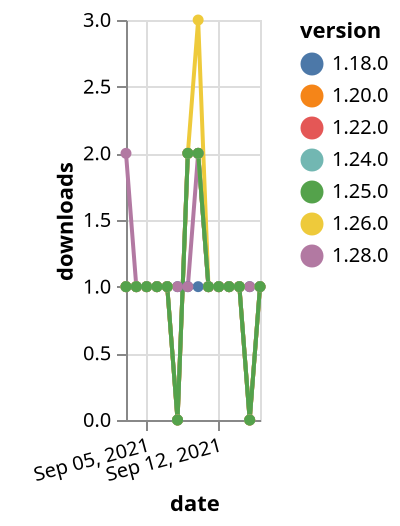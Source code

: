 {"$schema": "https://vega.github.io/schema/vega-lite/v5.json", "description": "A simple bar chart with embedded data.", "data": {"values": [{"date": "2021-09-03", "total": 219, "delta": 1, "version": "1.18.0"}, {"date": "2021-09-04", "total": 220, "delta": 1, "version": "1.18.0"}, {"date": "2021-09-05", "total": 221, "delta": 1, "version": "1.18.0"}, {"date": "2021-09-06", "total": 222, "delta": 1, "version": "1.18.0"}, {"date": "2021-09-07", "total": 223, "delta": 1, "version": "1.18.0"}, {"date": "2021-09-08", "total": 224, "delta": 1, "version": "1.18.0"}, {"date": "2021-09-09", "total": 225, "delta": 1, "version": "1.18.0"}, {"date": "2021-09-10", "total": 226, "delta": 1, "version": "1.18.0"}, {"date": "2021-09-11", "total": 227, "delta": 1, "version": "1.18.0"}, {"date": "2021-09-12", "total": 228, "delta": 1, "version": "1.18.0"}, {"date": "2021-09-13", "total": 229, "delta": 1, "version": "1.18.0"}, {"date": "2021-09-14", "total": 230, "delta": 1, "version": "1.18.0"}, {"date": "2021-09-15", "total": 231, "delta": 1, "version": "1.18.0"}, {"date": "2021-09-16", "total": 232, "delta": 1, "version": "1.18.0"}, {"date": "2021-09-03", "total": 167, "delta": 1, "version": "1.22.0"}, {"date": "2021-09-04", "total": 168, "delta": 1, "version": "1.22.0"}, {"date": "2021-09-05", "total": 169, "delta": 1, "version": "1.22.0"}, {"date": "2021-09-06", "total": 170, "delta": 1, "version": "1.22.0"}, {"date": "2021-09-07", "total": 171, "delta": 1, "version": "1.22.0"}, {"date": "2021-09-08", "total": 171, "delta": 0, "version": "1.22.0"}, {"date": "2021-09-09", "total": 173, "delta": 2, "version": "1.22.0"}, {"date": "2021-09-10", "total": 175, "delta": 2, "version": "1.22.0"}, {"date": "2021-09-11", "total": 176, "delta": 1, "version": "1.22.0"}, {"date": "2021-09-12", "total": 177, "delta": 1, "version": "1.22.0"}, {"date": "2021-09-13", "total": 178, "delta": 1, "version": "1.22.0"}, {"date": "2021-09-14", "total": 179, "delta": 1, "version": "1.22.0"}, {"date": "2021-09-15", "total": 179, "delta": 0, "version": "1.22.0"}, {"date": "2021-09-16", "total": 180, "delta": 1, "version": "1.22.0"}, {"date": "2021-09-03", "total": 115, "delta": 2, "version": "1.28.0"}, {"date": "2021-09-04", "total": 116, "delta": 1, "version": "1.28.0"}, {"date": "2021-09-05", "total": 117, "delta": 1, "version": "1.28.0"}, {"date": "2021-09-06", "total": 118, "delta": 1, "version": "1.28.0"}, {"date": "2021-09-07", "total": 119, "delta": 1, "version": "1.28.0"}, {"date": "2021-09-08", "total": 120, "delta": 1, "version": "1.28.0"}, {"date": "2021-09-09", "total": 121, "delta": 1, "version": "1.28.0"}, {"date": "2021-09-10", "total": 123, "delta": 2, "version": "1.28.0"}, {"date": "2021-09-11", "total": 124, "delta": 1, "version": "1.28.0"}, {"date": "2021-09-12", "total": 125, "delta": 1, "version": "1.28.0"}, {"date": "2021-09-13", "total": 126, "delta": 1, "version": "1.28.0"}, {"date": "2021-09-14", "total": 127, "delta": 1, "version": "1.28.0"}, {"date": "2021-09-15", "total": 128, "delta": 1, "version": "1.28.0"}, {"date": "2021-09-16", "total": 129, "delta": 1, "version": "1.28.0"}, {"date": "2021-09-03", "total": 162, "delta": 1, "version": "1.26.0"}, {"date": "2021-09-04", "total": 163, "delta": 1, "version": "1.26.0"}, {"date": "2021-09-05", "total": 164, "delta": 1, "version": "1.26.0"}, {"date": "2021-09-06", "total": 165, "delta": 1, "version": "1.26.0"}, {"date": "2021-09-07", "total": 166, "delta": 1, "version": "1.26.0"}, {"date": "2021-09-08", "total": 166, "delta": 0, "version": "1.26.0"}, {"date": "2021-09-09", "total": 168, "delta": 2, "version": "1.26.0"}, {"date": "2021-09-10", "total": 171, "delta": 3, "version": "1.26.0"}, {"date": "2021-09-11", "total": 172, "delta": 1, "version": "1.26.0"}, {"date": "2021-09-12", "total": 173, "delta": 1, "version": "1.26.0"}, {"date": "2021-09-13", "total": 174, "delta": 1, "version": "1.26.0"}, {"date": "2021-09-14", "total": 175, "delta": 1, "version": "1.26.0"}, {"date": "2021-09-15", "total": 175, "delta": 0, "version": "1.26.0"}, {"date": "2021-09-16", "total": 176, "delta": 1, "version": "1.26.0"}, {"date": "2021-09-03", "total": 286, "delta": 1, "version": "1.20.0"}, {"date": "2021-09-04", "total": 287, "delta": 1, "version": "1.20.0"}, {"date": "2021-09-05", "total": 288, "delta": 1, "version": "1.20.0"}, {"date": "2021-09-06", "total": 289, "delta": 1, "version": "1.20.0"}, {"date": "2021-09-07", "total": 290, "delta": 1, "version": "1.20.0"}, {"date": "2021-09-08", "total": 290, "delta": 0, "version": "1.20.0"}, {"date": "2021-09-09", "total": 292, "delta": 2, "version": "1.20.0"}, {"date": "2021-09-10", "total": 294, "delta": 2, "version": "1.20.0"}, {"date": "2021-09-11", "total": 295, "delta": 1, "version": "1.20.0"}, {"date": "2021-09-12", "total": 296, "delta": 1, "version": "1.20.0"}, {"date": "2021-09-13", "total": 297, "delta": 1, "version": "1.20.0"}, {"date": "2021-09-14", "total": 298, "delta": 1, "version": "1.20.0"}, {"date": "2021-09-15", "total": 298, "delta": 0, "version": "1.20.0"}, {"date": "2021-09-16", "total": 299, "delta": 1, "version": "1.20.0"}, {"date": "2021-09-03", "total": 147, "delta": 1, "version": "1.24.0"}, {"date": "2021-09-04", "total": 148, "delta": 1, "version": "1.24.0"}, {"date": "2021-09-05", "total": 149, "delta": 1, "version": "1.24.0"}, {"date": "2021-09-06", "total": 150, "delta": 1, "version": "1.24.0"}, {"date": "2021-09-07", "total": 151, "delta": 1, "version": "1.24.0"}, {"date": "2021-09-08", "total": 151, "delta": 0, "version": "1.24.0"}, {"date": "2021-09-09", "total": 153, "delta": 2, "version": "1.24.0"}, {"date": "2021-09-10", "total": 155, "delta": 2, "version": "1.24.0"}, {"date": "2021-09-11", "total": 156, "delta": 1, "version": "1.24.0"}, {"date": "2021-09-12", "total": 157, "delta": 1, "version": "1.24.0"}, {"date": "2021-09-13", "total": 158, "delta": 1, "version": "1.24.0"}, {"date": "2021-09-14", "total": 159, "delta": 1, "version": "1.24.0"}, {"date": "2021-09-15", "total": 159, "delta": 0, "version": "1.24.0"}, {"date": "2021-09-16", "total": 160, "delta": 1, "version": "1.24.0"}, {"date": "2021-09-03", "total": 135, "delta": 1, "version": "1.25.0"}, {"date": "2021-09-04", "total": 136, "delta": 1, "version": "1.25.0"}, {"date": "2021-09-05", "total": 137, "delta": 1, "version": "1.25.0"}, {"date": "2021-09-06", "total": 138, "delta": 1, "version": "1.25.0"}, {"date": "2021-09-07", "total": 139, "delta": 1, "version": "1.25.0"}, {"date": "2021-09-08", "total": 139, "delta": 0, "version": "1.25.0"}, {"date": "2021-09-09", "total": 141, "delta": 2, "version": "1.25.0"}, {"date": "2021-09-10", "total": 143, "delta": 2, "version": "1.25.0"}, {"date": "2021-09-11", "total": 144, "delta": 1, "version": "1.25.0"}, {"date": "2021-09-12", "total": 145, "delta": 1, "version": "1.25.0"}, {"date": "2021-09-13", "total": 146, "delta": 1, "version": "1.25.0"}, {"date": "2021-09-14", "total": 147, "delta": 1, "version": "1.25.0"}, {"date": "2021-09-15", "total": 147, "delta": 0, "version": "1.25.0"}, {"date": "2021-09-16", "total": 148, "delta": 1, "version": "1.25.0"}]}, "width": "container", "mark": {"type": "line", "point": {"filled": true}}, "encoding": {"x": {"field": "date", "type": "temporal", "timeUnit": "yearmonthdate", "title": "date", "axis": {"labelAngle": -15}}, "y": {"field": "delta", "type": "quantitative", "title": "downloads"}, "color": {"field": "version", "type": "nominal"}, "tooltip": {"field": "delta"}}}